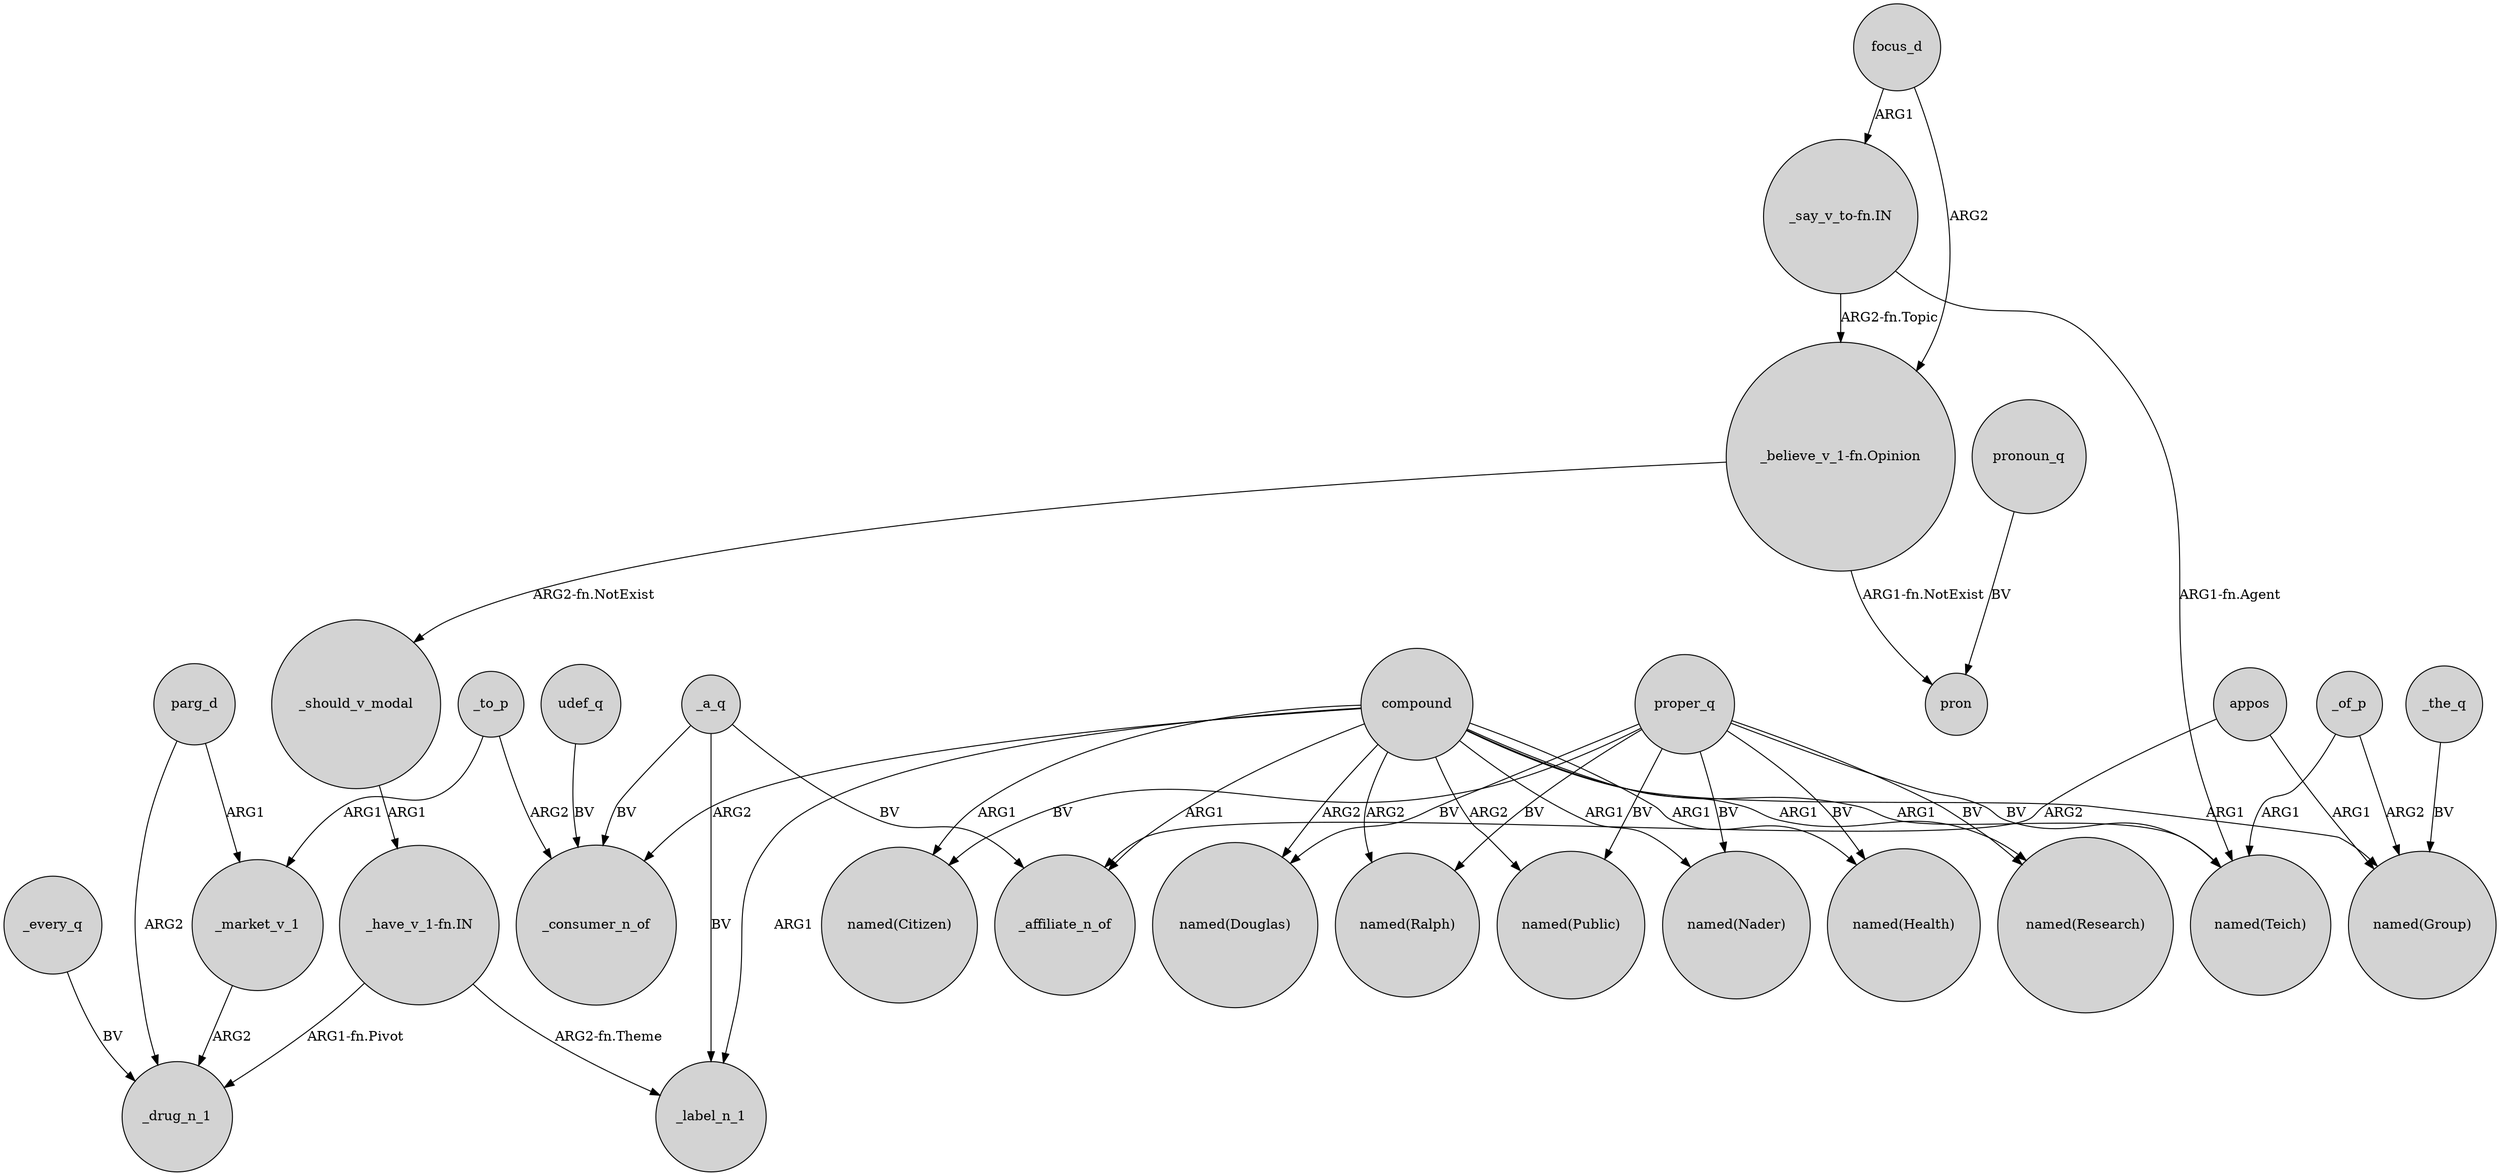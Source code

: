 digraph {
	node [shape=circle style=filled]
	"_say_v_to-fn.IN" -> "named(Teich)" [label="ARG1-fn.Agent"]
	_a_q -> _consumer_n_of [label=BV]
	"_believe_v_1-fn.Opinion" -> _should_v_modal [label="ARG2-fn.NotExist"]
	parg_d -> _market_v_1 [label=ARG1]
	compound -> "named(Citizen)" [label=ARG1]
	_every_q -> _drug_n_1 [label=BV]
	parg_d -> _drug_n_1 [label=ARG2]
	proper_q -> "named(Health)" [label=BV]
	_should_v_modal -> "_have_v_1-fn.IN" [label=ARG1]
	_of_p -> "named(Teich)" [label=ARG1]
	focus_d -> "_believe_v_1-fn.Opinion" [label=ARG2]
	compound -> "named(Group)" [label=ARG1]
	compound -> "named(Nader)" [label=ARG1]
	pronoun_q -> pron [label=BV]
	"_believe_v_1-fn.Opinion" -> pron [label="ARG1-fn.NotExist"]
	"_have_v_1-fn.IN" -> _label_n_1 [label="ARG2-fn.Theme"]
	compound -> "named(Ralph)" [label=ARG2]
	proper_q -> "named(Teich)" [label=BV]
	proper_q -> "named(Ralph)" [label=BV]
	compound -> "named(Douglas)" [label=ARG2]
	appos -> "named(Group)" [label=ARG1]
	_the_q -> "named(Group)" [label=BV]
	compound -> _affiliate_n_of [label=ARG1]
	proper_q -> "named(Research)" [label=BV]
	udef_q -> _consumer_n_of [label=BV]
	proper_q -> "named(Public)" [label=BV]
	compound -> _label_n_1 [label=ARG1]
	compound -> "named(Research)" [label=ARG1]
	compound -> "named(Teich)" [label=ARG1]
	_a_q -> _affiliate_n_of [label=BV]
	_a_q -> _label_n_1 [label=BV]
	compound -> _consumer_n_of [label=ARG2]
	compound -> "named(Health)" [label=ARG1]
	_to_p -> _consumer_n_of [label=ARG2]
	"_have_v_1-fn.IN" -> _drug_n_1 [label="ARG1-fn.Pivot"]
	proper_q -> "named(Citizen)" [label=BV]
	_to_p -> _market_v_1 [label=ARG1]
	compound -> "named(Public)" [label=ARG2]
	proper_q -> "named(Nader)" [label=BV]
	"_say_v_to-fn.IN" -> "_believe_v_1-fn.Opinion" [label="ARG2-fn.Topic"]
	_of_p -> "named(Group)" [label=ARG2]
	_market_v_1 -> _drug_n_1 [label=ARG2]
	focus_d -> "_say_v_to-fn.IN" [label=ARG1]
	appos -> _affiliate_n_of [label=ARG2]
	proper_q -> "named(Douglas)" [label=BV]
}
